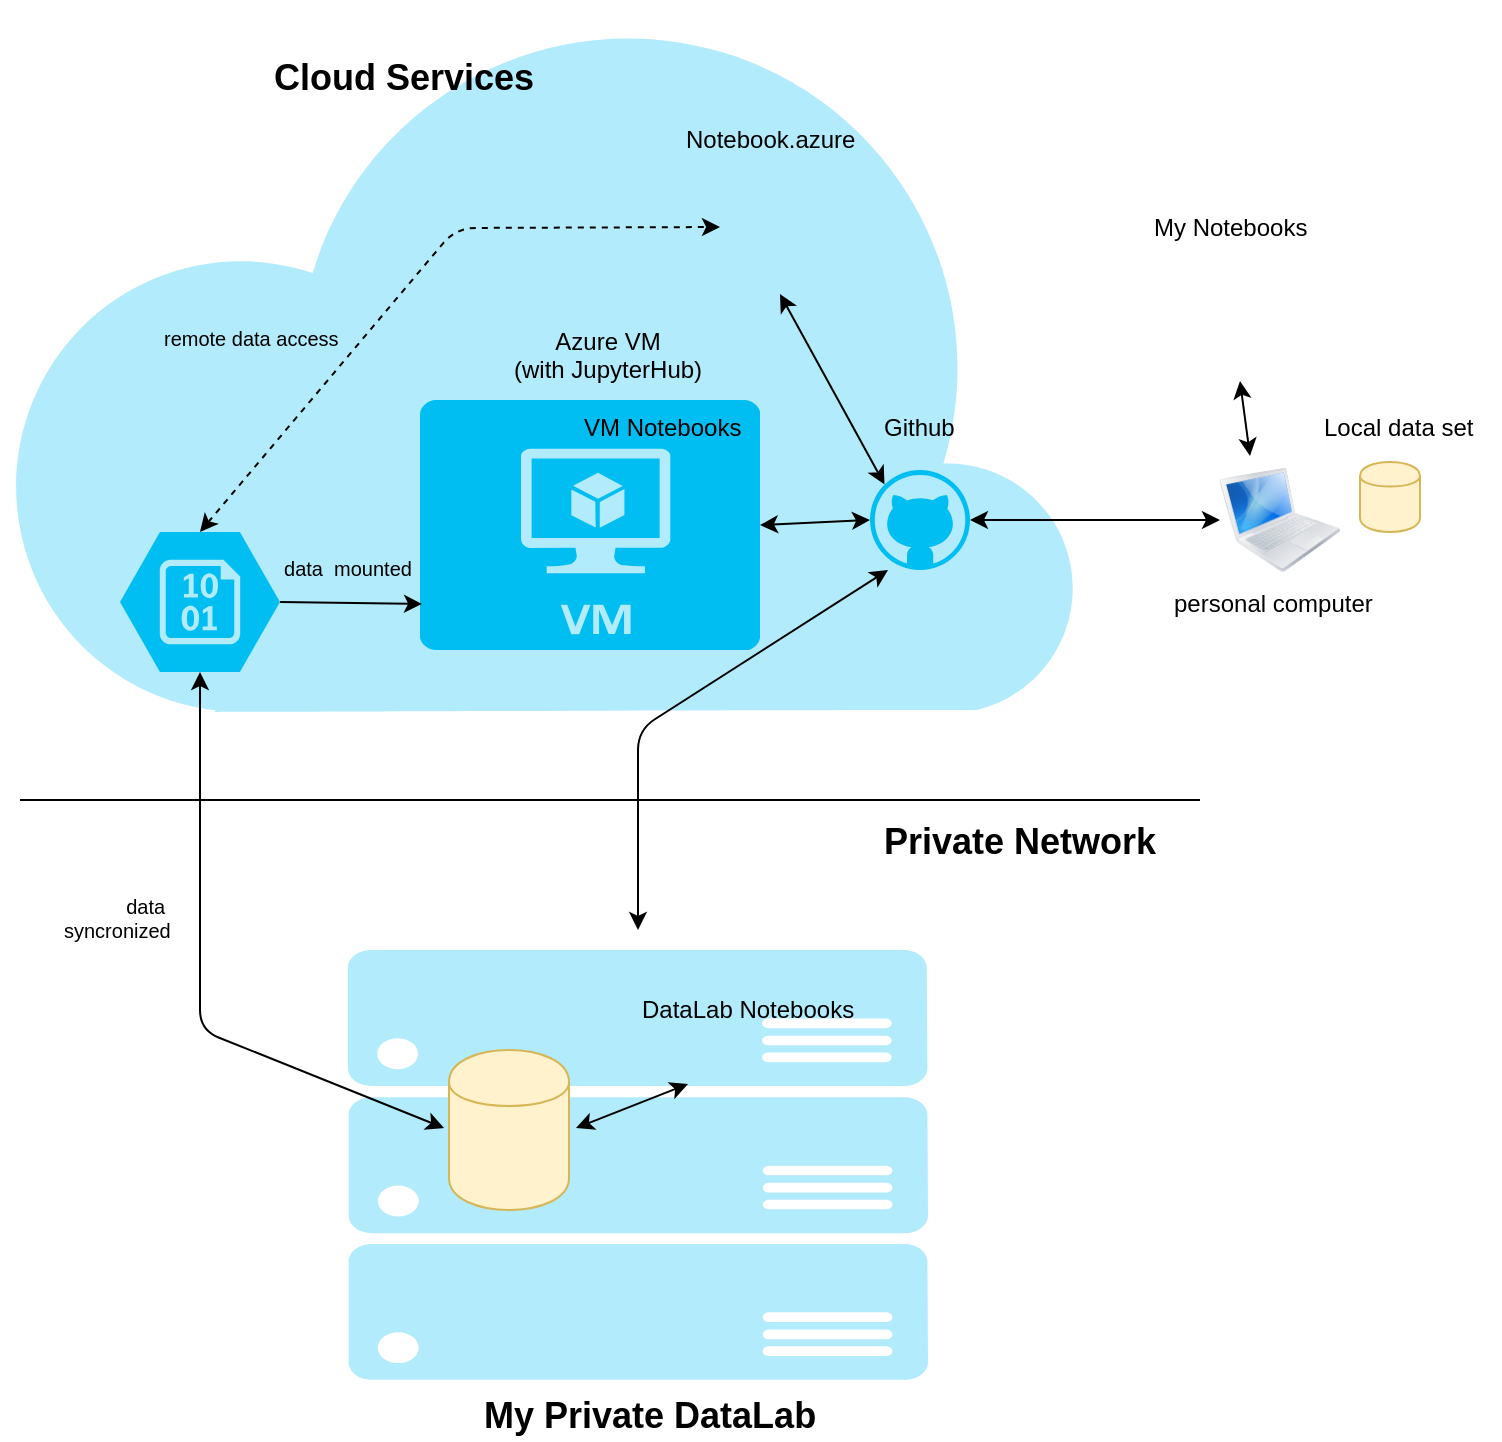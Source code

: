 <mxfile version="10.6.8" type="device"><diagram id="Sxj45EvKBhUS7-A36yQZ" name="Page-1"><mxGraphModel dx="1060" dy="740" grid="1" gridSize="10" guides="1" tooltips="1" connect="1" arrows="1" fold="1" page="1" pageScale="1" pageWidth="850" pageHeight="1100" math="0" shadow="0"><root><mxCell id="0"/><mxCell id="1" parent="0"/><mxCell id="p5PnzqxWT1Eja3yd8lcF-13" value="" style="verticalLabelPosition=bottom;html=1;verticalAlign=top;align=center;strokeColor=none;fillColor=#00BEF2;shape=mxgraph.azure.cloud;opacity=30;" vertex="1" parent="1"><mxGeometry x="70" y="174" width="540" height="356" as="geometry"/></mxCell><mxCell id="hGJFchGh5cWDOV6RVy72-2" value="" style="verticalLabelPosition=bottom;html=1;verticalAlign=top;align=center;strokeColor=none;fillColor=#00BEF2;shape=mxgraph.azure.github_code;pointerEvents=1;" parent="1" vertex="1"><mxGeometry x="505" y="409" width="50" height="50" as="geometry"/></mxCell><mxCell id="hGJFchGh5cWDOV6RVy72-4" value="" style="verticalLabelPosition=bottom;html=1;verticalAlign=top;align=center;strokeColor=none;fillColor=#00BEF2;shape=mxgraph.azure.server_rack;opacity=30;" parent="1" vertex="1"><mxGeometry x="244" y="649" width="290" height="215" as="geometry"/></mxCell><mxCell id="p5PnzqxWT1Eja3yd8lcF-1" value="" style="endArrow=none;html=1;" edge="1" parent="1"><mxGeometry width="50" height="50" relative="1" as="geometry"><mxPoint x="80" y="574" as="sourcePoint"/><mxPoint x="670" y="574" as="targetPoint"/></mxGeometry></mxCell><mxCell id="p5PnzqxWT1Eja3yd8lcF-2" value="&lt;div style=&quot;text-align: center ; font-size: 18px&quot;&gt;&lt;b&gt;&lt;span&gt;My Private&amp;nbsp;&lt;/span&gt;&lt;span&gt;DataLab&lt;/span&gt;&lt;/b&gt;&lt;/div&gt;" style="text;html=1;resizable=0;points=[];autosize=1;align=left;verticalAlign=top;spacingTop=-4;" vertex="1" parent="1"><mxGeometry x="310" y="869" width="180" height="20" as="geometry"/></mxCell><mxCell id="p5PnzqxWT1Eja3yd8lcF-3" value="Github" style="text;html=1;resizable=0;points=[];autosize=1;align=left;verticalAlign=top;spacingTop=-4;" vertex="1" parent="1"><mxGeometry x="510" y="378" width="50" height="20" as="geometry"/></mxCell><mxCell id="p5PnzqxWT1Eja3yd8lcF-10" value="" style="verticalLabelPosition=bottom;html=1;verticalAlign=top;align=center;strokeColor=none;fillColor=#00BEF2;shape=mxgraph.azure.virtual_machine;" vertex="1" parent="1"><mxGeometry x="280" y="374" width="170" height="125" as="geometry"/></mxCell><mxCell id="p5PnzqxWT1Eja3yd8lcF-11" value="&lt;div style=&quot;text-align: center&quot;&gt;&lt;span&gt;Azure VM&lt;/span&gt;&lt;/div&gt;&lt;div style=&quot;text-align: center&quot;&gt;&lt;span&gt;(with JupyterHub)&lt;/span&gt;&lt;/div&gt;" style="text;html=1;resizable=0;points=[];autosize=1;align=left;verticalAlign=top;spacingTop=-4;" vertex="1" parent="1"><mxGeometry x="325" y="334.5" width="110" height="30" as="geometry"/></mxCell><mxCell id="p5PnzqxWT1Eja3yd8lcF-12" value="" style="verticalLabelPosition=bottom;html=1;verticalAlign=top;align=center;strokeColor=none;fillColor=#00BEF2;shape=mxgraph.azure.storage_blob;" vertex="1" parent="1"><mxGeometry x="130" y="440" width="80" height="70" as="geometry"/></mxCell><mxCell id="p5PnzqxWT1Eja3yd8lcF-17" value="" style="endArrow=classic;startArrow=classic;html=1;strokeColor=#000000;entryX=0;entryY=0.5;entryDx=0;entryDy=0;entryPerimeter=0;exitX=1;exitY=0.5;exitDx=0;exitDy=0;exitPerimeter=0;" edge="1" parent="1" source="p5PnzqxWT1Eja3yd8lcF-10" target="hGJFchGh5cWDOV6RVy72-2"><mxGeometry width="50" height="50" relative="1" as="geometry"><mxPoint x="207" y="764" as="sourcePoint"/><mxPoint x="257" y="714" as="targetPoint"/></mxGeometry></mxCell><mxCell id="p5PnzqxWT1Eja3yd8lcF-18" value="" style="endArrow=classic;startArrow=classic;html=1;strokeColor=#000000;exitX=0;exitY=0.5;exitDx=0;exitDy=0;entryX=0.5;entryY=1;entryDx=0;entryDy=0;entryPerimeter=0;" edge="1" parent="1" target="p5PnzqxWT1Eja3yd8lcF-12"><mxGeometry width="50" height="50" relative="1" as="geometry"><mxPoint x="292" y="738" as="sourcePoint"/><mxPoint x="295" y="505" as="targetPoint"/><Array as="points"><mxPoint x="170" y="689"/></Array></mxGeometry></mxCell><mxCell id="p5PnzqxWT1Eja3yd8lcF-19" value="" style="endArrow=classic;startArrow=classic;html=1;strokeColor=#000000;entryX=0.145;entryY=0.145;entryDx=0;entryDy=0;entryPerimeter=0;exitX=0.5;exitY=1;exitDx=0;exitDy=0;" edge="1" parent="1" source="p5PnzqxWT1Eja3yd8lcF-5" target="hGJFchGh5cWDOV6RVy72-2"><mxGeometry width="50" height="50" relative="1" as="geometry"><mxPoint x="415" y="408" as="sourcePoint"/><mxPoint x="515" y="444" as="targetPoint"/></mxGeometry></mxCell><mxCell id="p5PnzqxWT1Eja3yd8lcF-5" value="" style="shape=image;verticalLabelPosition=bottom;verticalAlign=top;imageAspect=0;image=https://notebooks.azure.com/app/help/images/intro.png" vertex="1" parent="1"><mxGeometry x="430" y="254" width="60" height="67" as="geometry"/></mxCell><mxCell id="p5PnzqxWT1Eja3yd8lcF-6" value="Notebook.azure" style="text;html=1;resizable=0;points=[];autosize=1;align=left;verticalAlign=top;spacingTop=-4;" vertex="1" parent="1"><mxGeometry x="411" y="234" width="100" height="20" as="geometry"/></mxCell><mxCell id="p5PnzqxWT1Eja3yd8lcF-20" value="" style="endArrow=classic;startArrow=classic;html=1;strokeColor=#000000;entryX=0.18;entryY=1;entryDx=0;entryDy=0;entryPerimeter=0;" edge="1" parent="1" target="hGJFchGh5cWDOV6RVy72-2"><mxGeometry width="50" height="50" relative="1" as="geometry"><mxPoint x="389" y="639" as="sourcePoint"/><mxPoint x="515" y="444" as="targetPoint"/><Array as="points"><mxPoint x="389" y="539"/></Array></mxGeometry></mxCell><mxCell id="p5PnzqxWT1Eja3yd8lcF-21" value="" style="endArrow=classic;startArrow=classic;html=1;strokeColor=#000000;entryX=0;entryY=0.5;entryDx=0;entryDy=0;exitX=0.5;exitY=0;exitDx=0;exitDy=0;exitPerimeter=0;dashed=1;" edge="1" parent="1" source="p5PnzqxWT1Eja3yd8lcF-12" target="p5PnzqxWT1Eja3yd8lcF-5"><mxGeometry width="50" height="50" relative="1" as="geometry"><mxPoint x="397" y="649" as="sourcePoint"/><mxPoint x="298" y="515" as="targetPoint"/><Array as="points"><mxPoint x="298" y="288"/></Array></mxGeometry></mxCell><mxCell id="p5PnzqxWT1Eja3yd8lcF-22" value="" style="image;html=1;labelBackgroundColor=#ffffff;image=img/lib/clip_art/computers/MacBook_128x128.png;" vertex="1" parent="1"><mxGeometry x="680" y="402" width="60" height="64" as="geometry"/></mxCell><mxCell id="p5PnzqxWT1Eja3yd8lcF-23" value="" style="endArrow=classic;startArrow=classic;html=1;strokeColor=#000000;entryX=0;entryY=0.5;entryDx=0;entryDy=0;exitX=1;exitY=0.5;exitDx=0;exitDy=0;exitPerimeter=0;" edge="1" parent="1" source="hGJFchGh5cWDOV6RVy72-2" target="p5PnzqxWT1Eja3yd8lcF-22"><mxGeometry width="50" height="50" relative="1" as="geometry"><mxPoint x="440" y="614" as="sourcePoint"/><mxPoint x="524" y="469" as="targetPoint"/></mxGeometry></mxCell><mxCell id="p5PnzqxWT1Eja3yd8lcF-25" value="&lt;b&gt;&lt;font style=&quot;font-size: 18px&quot;&gt;Private Network&lt;/font&gt;&lt;/b&gt;" style="text;html=1;resizable=0;points=[];autosize=1;align=left;verticalAlign=top;spacingTop=-4;" vertex="1" parent="1"><mxGeometry x="510" y="582" width="150" height="20" as="geometry"/></mxCell><mxCell id="p5PnzqxWT1Eja3yd8lcF-26" value="&lt;b&gt;&lt;font style=&quot;font-size: 18px&quot;&gt;Cloud Services&lt;/font&gt;&lt;/b&gt;" style="text;html=1;resizable=0;points=[];autosize=1;align=left;verticalAlign=top;spacingTop=-4;" vertex="1" parent="1"><mxGeometry x="205" y="200" width="150" height="20" as="geometry"/></mxCell><mxCell id="p5PnzqxWT1Eja3yd8lcF-27" value="personal computer" style="text;html=1;resizable=0;points=[];autosize=1;align=left;verticalAlign=top;spacingTop=-4;" vertex="1" parent="1"><mxGeometry x="655" y="466" width="110" height="20" as="geometry"/></mxCell><mxCell id="p5PnzqxWT1Eja3yd8lcF-30" value="" style="shape=image;verticalLabelPosition=bottom;verticalAlign=top;imageAspect=0;image=https://notebooks.azure.com/app/help/images/intro.png" vertex="1" parent="1"><mxGeometry x="413" y="689" width="60" height="67" as="geometry"/></mxCell><mxCell id="p5PnzqxWT1Eja3yd8lcF-31" value="DataLab Notebooks" style="text;html=1;resizable=0;points=[];autosize=1;align=left;verticalAlign=top;spacingTop=-4;" vertex="1" parent="1"><mxGeometry x="389" y="669" width="120" height="20" as="geometry"/></mxCell><mxCell id="p5PnzqxWT1Eja3yd8lcF-39" value="" style="endArrow=classic;startArrow=classic;html=1;strokeColor=#000000;entryX=0.017;entryY=0.403;entryDx=0;entryDy=0;entryPerimeter=0;exitX=1;exitY=0.5;exitDx=0;exitDy=0;" edge="1" parent="1" target="p5PnzqxWT1Eja3yd8lcF-30"><mxGeometry width="50" height="50" relative="1" as="geometry"><mxPoint x="358" y="738" as="sourcePoint"/><mxPoint x="198" y="854" as="targetPoint"/></mxGeometry></mxCell><mxCell id="p5PnzqxWT1Eja3yd8lcF-41" value="" style="shape=image;verticalLabelPosition=bottom;verticalAlign=top;imageAspect=0;image=https://notebooks.azure.com/app/help/images/intro.png" vertex="1" parent="1"><mxGeometry x="660" y="297.5" width="60" height="67" as="geometry"/></mxCell><mxCell id="p5PnzqxWT1Eja3yd8lcF-42" value="My Notebooks" style="text;html=1;resizable=0;points=[];autosize=1;align=left;verticalAlign=top;spacingTop=-4;" vertex="1" parent="1"><mxGeometry x="645" y="277.5" width="90" height="20" as="geometry"/></mxCell><mxCell id="p5PnzqxWT1Eja3yd8lcF-43" value="" style="endArrow=classic;startArrow=classic;html=1;strokeColor=#000000;exitX=0.25;exitY=0;exitDx=0;exitDy=0;entryX=0.5;entryY=1;entryDx=0;entryDy=0;" edge="1" parent="1" target="p5PnzqxWT1Eja3yd8lcF-41" source="p5PnzqxWT1Eja3yd8lcF-22"><mxGeometry width="50" height="50" relative="1" as="geometry"><mxPoint x="632.5" y="370" as="sourcePoint"/><mxPoint x="695" y="379" as="targetPoint"/></mxGeometry></mxCell><mxCell id="p5PnzqxWT1Eja3yd8lcF-46" value="Local data set" style="text;html=1;resizable=0;points=[];autosize=1;align=left;verticalAlign=top;spacingTop=-4;" vertex="1" parent="1"><mxGeometry x="730" y="378" width="90" height="20" as="geometry"/></mxCell><mxCell id="p5PnzqxWT1Eja3yd8lcF-47" value="" style="shape=cylinder;whiteSpace=wrap;html=1;boundedLbl=1;backgroundOutline=1;fillColor=#fff2cc;strokeColor=#d6b656;" vertex="1" parent="1"><mxGeometry x="294.5" y="699" width="60" height="80" as="geometry"/></mxCell><mxCell id="p5PnzqxWT1Eja3yd8lcF-48" value="" style="shape=cylinder;whiteSpace=wrap;html=1;boundedLbl=1;backgroundOutline=1;fillColor=#fff2cc;strokeColor=#d6b656;" vertex="1" parent="1"><mxGeometry x="750" y="405" width="30" height="35" as="geometry"/></mxCell><mxCell id="p5PnzqxWT1Eja3yd8lcF-49" value="" style="shape=image;verticalLabelPosition=bottom;verticalAlign=top;imageAspect=0;image=https://notebooks.azure.com/app/help/images/intro.png" vertex="1" parent="1"><mxGeometry x="380" y="400.5" width="60" height="67" as="geometry"/></mxCell><mxCell id="p5PnzqxWT1Eja3yd8lcF-50" value="VM Notebooks" style="text;html=1;resizable=0;points=[];autosize=1;align=left;verticalAlign=top;spacingTop=-4;" vertex="1" parent="1"><mxGeometry x="360" y="378" width="90" height="20" as="geometry"/></mxCell><mxCell id="p5PnzqxWT1Eja3yd8lcF-52" value="&lt;div style=&quot;text-align: right ; font-size: 10px&quot;&gt;&lt;font style=&quot;font-size: 10px&quot;&gt;data&amp;nbsp;&lt;/font&gt;&lt;/div&gt;&lt;div style=&quot;text-align: right ; font-size: 10px&quot;&gt;&lt;font style=&quot;font-size: 10px&quot;&gt;syncronized&lt;/font&gt;&lt;/div&gt;" style="text;html=1;resizable=0;points=[];autosize=1;align=left;verticalAlign=top;spacingTop=-4;" vertex="1" parent="1"><mxGeometry x="100" y="619" width="70" height="30" as="geometry"/></mxCell><mxCell id="p5PnzqxWT1Eja3yd8lcF-53" value="&lt;div style=&quot;text-align: right ; font-size: 10px&quot;&gt;&lt;font style=&quot;font-size: 10px&quot;&gt;d&lt;/font&gt;&lt;font&gt;ata&amp;nbsp; mount&lt;/font&gt;&lt;span&gt;ed&lt;/span&gt;&lt;/div&gt;" style="text;html=1;resizable=0;points=[];autosize=1;align=left;verticalAlign=top;spacingTop=-4;" vertex="1" parent="1"><mxGeometry x="210" y="450" width="80" height="20" as="geometry"/></mxCell><mxCell id="p5PnzqxWT1Eja3yd8lcF-55" value="" style="endArrow=classic;html=1;strokeColor=#000000;exitX=1;exitY=0.5;exitDx=0;exitDy=0;exitPerimeter=0;entryX=0.006;entryY=0.816;entryDx=0;entryDy=0;entryPerimeter=0;" edge="1" parent="1" source="p5PnzqxWT1Eja3yd8lcF-12" target="p5PnzqxWT1Eja3yd8lcF-10"><mxGeometry width="50" height="50" relative="1" as="geometry"><mxPoint x="210" y="475" as="sourcePoint"/><mxPoint x="281" y="475" as="targetPoint"/></mxGeometry></mxCell><mxCell id="p5PnzqxWT1Eja3yd8lcF-56" value="&lt;div style=&quot;text-align: right ; font-size: 10px&quot;&gt;remote data access&lt;/div&gt;" style="text;html=1;resizable=0;points=[];autosize=1;align=left;verticalAlign=top;spacingTop=-4;" vertex="1" parent="1"><mxGeometry x="150" y="334.5" width="100" height="20" as="geometry"/></mxCell></root></mxGraphModel></diagram></mxfile>